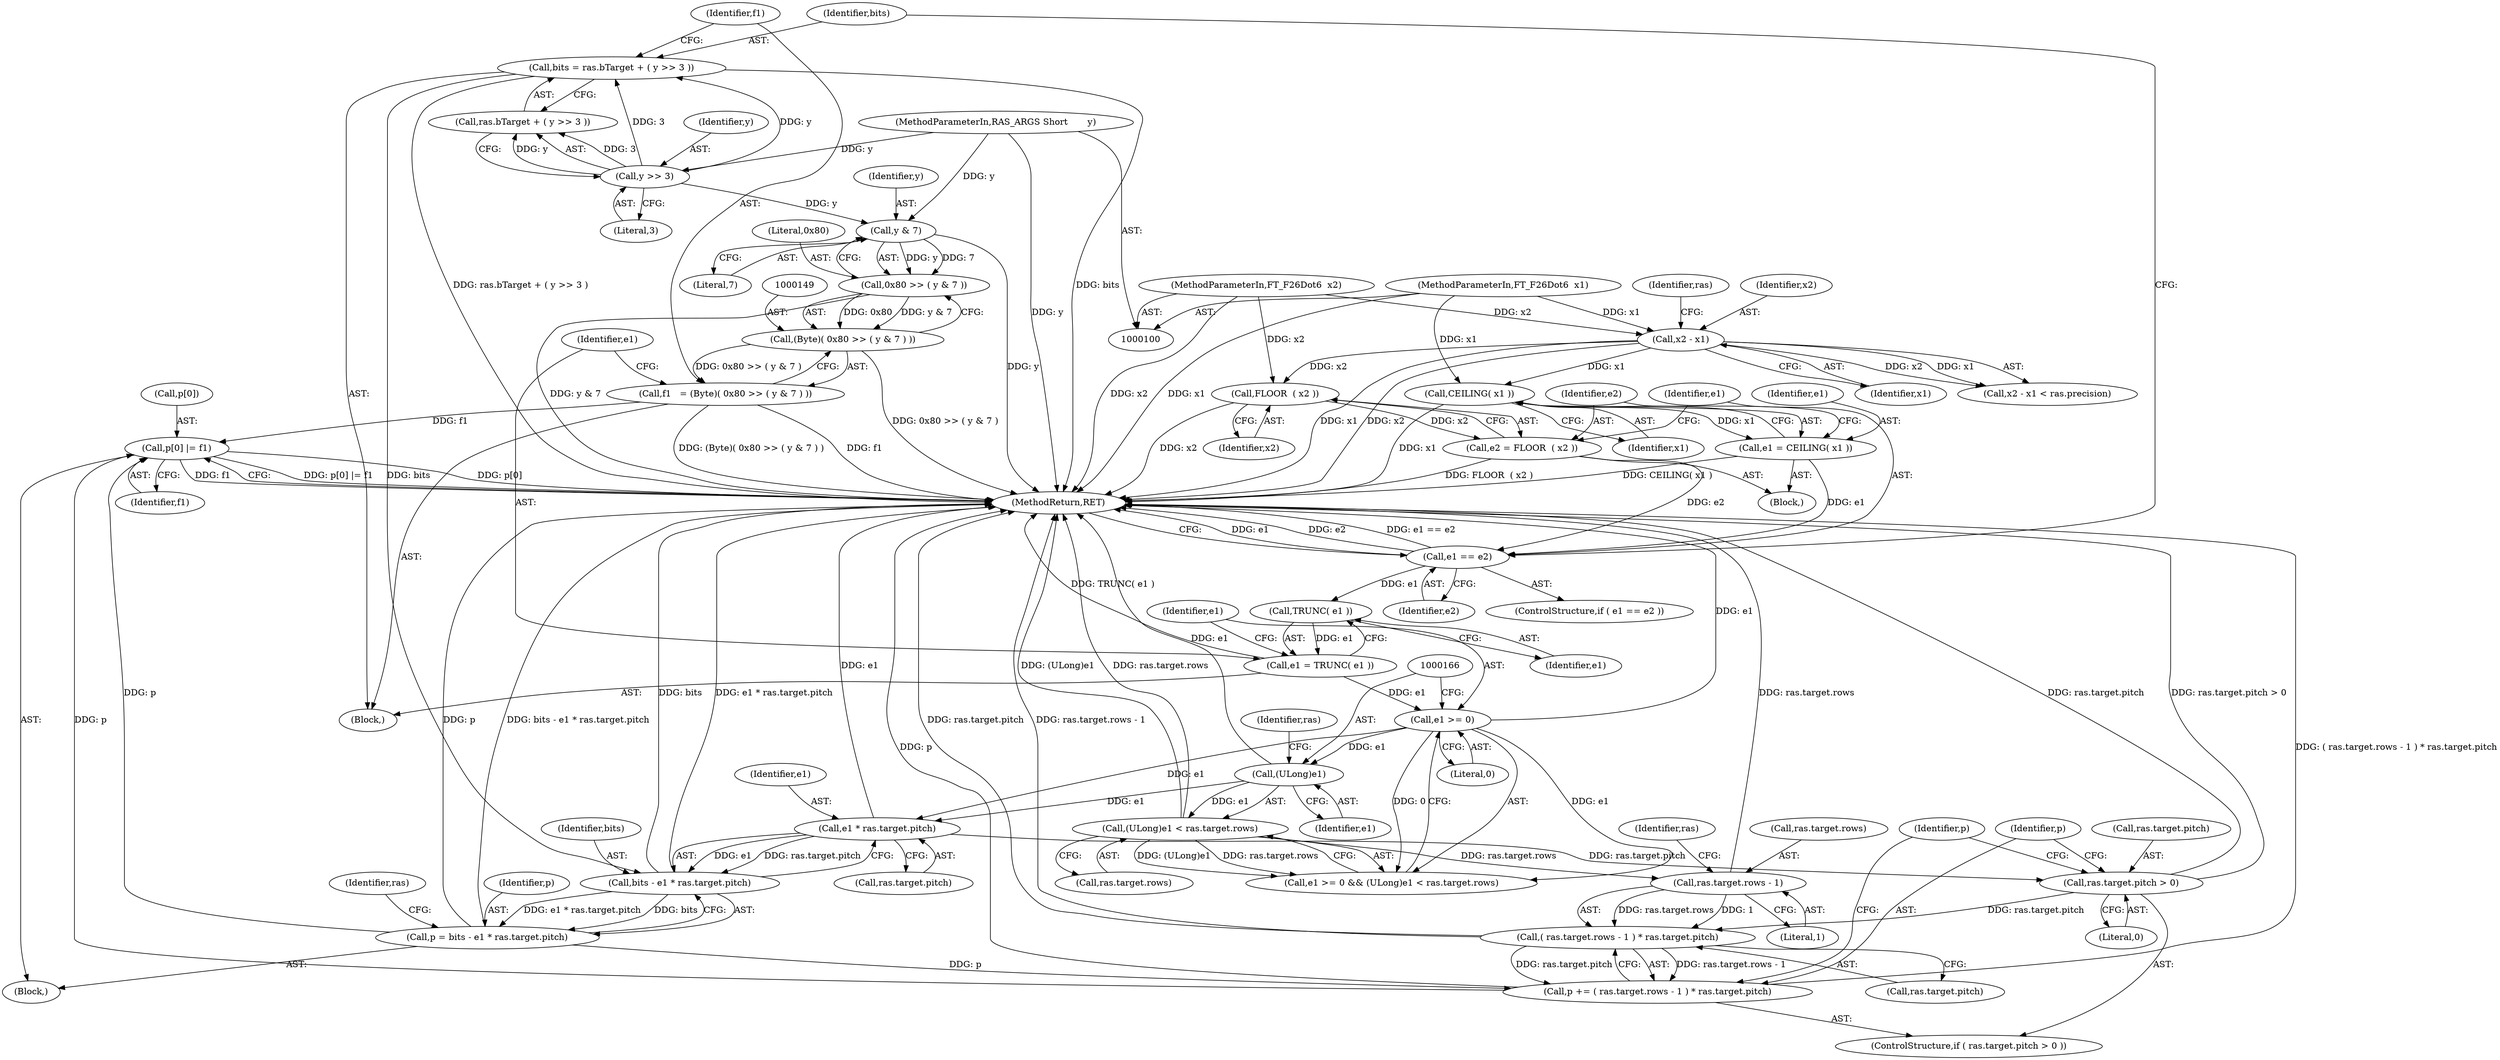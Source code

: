 digraph "0_savannah_b3500af717010137046ec4076d1e1c0641e33727_5@array" {
"1000209" [label="(Call,p[0] |= f1)"];
"1000194" [label="(Call,p += ( ras.target.rows - 1 ) * ras.target.pitch)"];
"1000196" [label="(Call,( ras.target.rows - 1 ) * ras.target.pitch)"];
"1000197" [label="(Call,ras.target.rows - 1)"];
"1000164" [label="(Call,(ULong)e1 < ras.target.rows)"];
"1000165" [label="(Call,(ULong)e1)"];
"1000161" [label="(Call,e1 >= 0)"];
"1000155" [label="(Call,e1 = TRUNC( e1 ))"];
"1000157" [label="(Call,TRUNC( e1 ))"];
"1000131" [label="(Call,e1 == e2)"];
"1000122" [label="(Call,e1 = CEILING( x1 ))"];
"1000124" [label="(Call,CEILING( x1 ))"];
"1000113" [label="(Call,x2 - x1)"];
"1000103" [label="(MethodParameterIn,FT_F26Dot6  x2)"];
"1000102" [label="(MethodParameterIn,FT_F26Dot6  x1)"];
"1000126" [label="(Call,e2 = FLOOR  ( x2 ))"];
"1000128" [label="(Call,FLOOR  ( x2 ))"];
"1000187" [label="(Call,ras.target.pitch > 0)"];
"1000179" [label="(Call,e1 * ras.target.pitch)"];
"1000175" [label="(Call,p = bits - e1 * ras.target.pitch)"];
"1000177" [label="(Call,bits - e1 * ras.target.pitch)"];
"1000137" [label="(Call,bits = ras.bTarget + ( y >> 3 ))"];
"1000143" [label="(Call,y >> 3)"];
"1000101" [label="(MethodParameterIn,RAS_ARGS Short       y)"];
"1000146" [label="(Call,f1   = (Byte)( 0x80 >> ( y & 7 ) ))"];
"1000148" [label="(Call,(Byte)( 0x80 >> ( y & 7 ) ))"];
"1000150" [label="(Call,0x80 >> ( y & 7 ))"];
"1000152" [label="(Call,y & 7)"];
"1000165" [label="(Call,(ULong)e1)"];
"1000197" [label="(Call,ras.target.rows - 1)"];
"1000177" [label="(Call,bits - e1 * ras.target.pitch)"];
"1000146" [label="(Call,f1   = (Byte)( 0x80 >> ( y & 7 ) ))"];
"1000112" [label="(Call,x2 - x1 < ras.precision)"];
"1000164" [label="(Call,(ULong)e1 < ras.target.rows)"];
"1000122" [label="(Call,e1 = CEILING( x1 ))"];
"1000139" [label="(Call,ras.bTarget + ( y >> 3 ))"];
"1000176" [label="(Identifier,p)"];
"1000195" [label="(Identifier,p)"];
"1000113" [label="(Call,x2 - x1)"];
"1000179" [label="(Call,e1 * ras.target.pitch)"];
"1000170" [label="(Identifier,ras)"];
"1000114" [label="(Identifier,x2)"];
"1000145" [label="(Literal,3)"];
"1000194" [label="(Call,p += ( ras.target.rows - 1 ) * ras.target.pitch)"];
"1000126" [label="(Call,e2 = FLOOR  ( x2 ))"];
"1000214" [label="(MethodReturn,RET)"];
"1000180" [label="(Identifier,e1)"];
"1000144" [label="(Identifier,y)"];
"1000101" [label="(MethodParameterIn,RAS_ARGS Short       y)"];
"1000152" [label="(Call,y & 7)"];
"1000206" [label="(Identifier,ras)"];
"1000160" [label="(Call,e1 >= 0 && (ULong)e1 < ras.target.rows)"];
"1000187" [label="(Call,ras.target.pitch > 0)"];
"1000125" [label="(Identifier,x1)"];
"1000173" [label="(Block,)"];
"1000147" [label="(Identifier,f1)"];
"1000213" [label="(Identifier,f1)"];
"1000128" [label="(Call,FLOOR  ( x2 ))"];
"1000148" [label="(Call,(Byte)( 0x80 >> ( y & 7 ) ))"];
"1000158" [label="(Identifier,e1)"];
"1000198" [label="(Call,ras.target.rows)"];
"1000133" [label="(Identifier,e2)"];
"1000209" [label="(Call,p[0] |= f1)"];
"1000154" [label="(Literal,7)"];
"1000203" [label="(Literal,1)"];
"1000186" [label="(ControlStructure,if ( ras.target.pitch > 0 ))"];
"1000103" [label="(MethodParameterIn,FT_F26Dot6  x2)"];
"1000151" [label="(Literal,0x80)"];
"1000210" [label="(Call,p[0])"];
"1000193" [label="(Literal,0)"];
"1000181" [label="(Call,ras.target.pitch)"];
"1000131" [label="(Call,e1 == e2)"];
"1000150" [label="(Call,0x80 >> ( y & 7 ))"];
"1000178" [label="(Identifier,bits)"];
"1000190" [label="(Identifier,ras)"];
"1000138" [label="(Identifier,bits)"];
"1000115" [label="(Identifier,x1)"];
"1000129" [label="(Identifier,x2)"];
"1000167" [label="(Identifier,e1)"];
"1000162" [label="(Identifier,e1)"];
"1000137" [label="(Call,bits = ras.bTarget + ( y >> 3 ))"];
"1000143" [label="(Call,y >> 3)"];
"1000153" [label="(Identifier,y)"];
"1000188" [label="(Call,ras.target.pitch)"];
"1000155" [label="(Call,e1 = TRUNC( e1 ))"];
"1000130" [label="(ControlStructure,if ( e1 == e2 ))"];
"1000204" [label="(Call,ras.target.pitch)"];
"1000123" [label="(Identifier,e1)"];
"1000102" [label="(MethodParameterIn,FT_F26Dot6  x1)"];
"1000161" [label="(Call,e1 >= 0)"];
"1000134" [label="(Block,)"];
"1000157" [label="(Call,TRUNC( e1 ))"];
"1000156" [label="(Identifier,e1)"];
"1000132" [label="(Identifier,e1)"];
"1000196" [label="(Call,( ras.target.rows - 1 ) * ras.target.pitch)"];
"1000127" [label="(Identifier,e2)"];
"1000175" [label="(Call,p = bits - e1 * ras.target.pitch)"];
"1000168" [label="(Call,ras.target.rows)"];
"1000124" [label="(Call,CEILING( x1 ))"];
"1000117" [label="(Identifier,ras)"];
"1000119" [label="(Block,)"];
"1000211" [label="(Identifier,p)"];
"1000163" [label="(Literal,0)"];
"1000209" -> "1000173"  [label="AST: "];
"1000209" -> "1000213"  [label="CFG: "];
"1000210" -> "1000209"  [label="AST: "];
"1000213" -> "1000209"  [label="AST: "];
"1000214" -> "1000209"  [label="CFG: "];
"1000209" -> "1000214"  [label="DDG: p[0] |= f1"];
"1000209" -> "1000214"  [label="DDG: p[0]"];
"1000209" -> "1000214"  [label="DDG: f1"];
"1000194" -> "1000209"  [label="DDG: p"];
"1000175" -> "1000209"  [label="DDG: p"];
"1000146" -> "1000209"  [label="DDG: f1"];
"1000194" -> "1000186"  [label="AST: "];
"1000194" -> "1000196"  [label="CFG: "];
"1000195" -> "1000194"  [label="AST: "];
"1000196" -> "1000194"  [label="AST: "];
"1000211" -> "1000194"  [label="CFG: "];
"1000194" -> "1000214"  [label="DDG: p"];
"1000194" -> "1000214"  [label="DDG: ( ras.target.rows - 1 ) * ras.target.pitch"];
"1000196" -> "1000194"  [label="DDG: ras.target.rows - 1"];
"1000196" -> "1000194"  [label="DDG: ras.target.pitch"];
"1000175" -> "1000194"  [label="DDG: p"];
"1000196" -> "1000204"  [label="CFG: "];
"1000197" -> "1000196"  [label="AST: "];
"1000204" -> "1000196"  [label="AST: "];
"1000196" -> "1000214"  [label="DDG: ras.target.rows - 1"];
"1000196" -> "1000214"  [label="DDG: ras.target.pitch"];
"1000197" -> "1000196"  [label="DDG: ras.target.rows"];
"1000197" -> "1000196"  [label="DDG: 1"];
"1000187" -> "1000196"  [label="DDG: ras.target.pitch"];
"1000197" -> "1000203"  [label="CFG: "];
"1000198" -> "1000197"  [label="AST: "];
"1000203" -> "1000197"  [label="AST: "];
"1000206" -> "1000197"  [label="CFG: "];
"1000197" -> "1000214"  [label="DDG: ras.target.rows"];
"1000164" -> "1000197"  [label="DDG: ras.target.rows"];
"1000164" -> "1000160"  [label="AST: "];
"1000164" -> "1000168"  [label="CFG: "];
"1000165" -> "1000164"  [label="AST: "];
"1000168" -> "1000164"  [label="AST: "];
"1000160" -> "1000164"  [label="CFG: "];
"1000164" -> "1000214"  [label="DDG: ras.target.rows"];
"1000164" -> "1000214"  [label="DDG: (ULong)e1"];
"1000164" -> "1000160"  [label="DDG: (ULong)e1"];
"1000164" -> "1000160"  [label="DDG: ras.target.rows"];
"1000165" -> "1000164"  [label="DDG: e1"];
"1000165" -> "1000167"  [label="CFG: "];
"1000166" -> "1000165"  [label="AST: "];
"1000167" -> "1000165"  [label="AST: "];
"1000170" -> "1000165"  [label="CFG: "];
"1000165" -> "1000214"  [label="DDG: e1"];
"1000161" -> "1000165"  [label="DDG: e1"];
"1000165" -> "1000179"  [label="DDG: e1"];
"1000161" -> "1000160"  [label="AST: "];
"1000161" -> "1000163"  [label="CFG: "];
"1000162" -> "1000161"  [label="AST: "];
"1000163" -> "1000161"  [label="AST: "];
"1000166" -> "1000161"  [label="CFG: "];
"1000160" -> "1000161"  [label="CFG: "];
"1000161" -> "1000214"  [label="DDG: e1"];
"1000161" -> "1000160"  [label="DDG: e1"];
"1000161" -> "1000160"  [label="DDG: 0"];
"1000155" -> "1000161"  [label="DDG: e1"];
"1000161" -> "1000179"  [label="DDG: e1"];
"1000155" -> "1000134"  [label="AST: "];
"1000155" -> "1000157"  [label="CFG: "];
"1000156" -> "1000155"  [label="AST: "];
"1000157" -> "1000155"  [label="AST: "];
"1000162" -> "1000155"  [label="CFG: "];
"1000155" -> "1000214"  [label="DDG: TRUNC( e1 )"];
"1000157" -> "1000155"  [label="DDG: e1"];
"1000157" -> "1000158"  [label="CFG: "];
"1000158" -> "1000157"  [label="AST: "];
"1000131" -> "1000157"  [label="DDG: e1"];
"1000131" -> "1000130"  [label="AST: "];
"1000131" -> "1000133"  [label="CFG: "];
"1000132" -> "1000131"  [label="AST: "];
"1000133" -> "1000131"  [label="AST: "];
"1000138" -> "1000131"  [label="CFG: "];
"1000214" -> "1000131"  [label="CFG: "];
"1000131" -> "1000214"  [label="DDG: e1"];
"1000131" -> "1000214"  [label="DDG: e2"];
"1000131" -> "1000214"  [label="DDG: e1 == e2"];
"1000122" -> "1000131"  [label="DDG: e1"];
"1000126" -> "1000131"  [label="DDG: e2"];
"1000122" -> "1000119"  [label="AST: "];
"1000122" -> "1000124"  [label="CFG: "];
"1000123" -> "1000122"  [label="AST: "];
"1000124" -> "1000122"  [label="AST: "];
"1000127" -> "1000122"  [label="CFG: "];
"1000122" -> "1000214"  [label="DDG: CEILING( x1 )"];
"1000124" -> "1000122"  [label="DDG: x1"];
"1000124" -> "1000125"  [label="CFG: "];
"1000125" -> "1000124"  [label="AST: "];
"1000124" -> "1000214"  [label="DDG: x1"];
"1000113" -> "1000124"  [label="DDG: x1"];
"1000102" -> "1000124"  [label="DDG: x1"];
"1000113" -> "1000112"  [label="AST: "];
"1000113" -> "1000115"  [label="CFG: "];
"1000114" -> "1000113"  [label="AST: "];
"1000115" -> "1000113"  [label="AST: "];
"1000117" -> "1000113"  [label="CFG: "];
"1000113" -> "1000214"  [label="DDG: x2"];
"1000113" -> "1000214"  [label="DDG: x1"];
"1000113" -> "1000112"  [label="DDG: x2"];
"1000113" -> "1000112"  [label="DDG: x1"];
"1000103" -> "1000113"  [label="DDG: x2"];
"1000102" -> "1000113"  [label="DDG: x1"];
"1000113" -> "1000128"  [label="DDG: x2"];
"1000103" -> "1000100"  [label="AST: "];
"1000103" -> "1000214"  [label="DDG: x2"];
"1000103" -> "1000128"  [label="DDG: x2"];
"1000102" -> "1000100"  [label="AST: "];
"1000102" -> "1000214"  [label="DDG: x1"];
"1000126" -> "1000119"  [label="AST: "];
"1000126" -> "1000128"  [label="CFG: "];
"1000127" -> "1000126"  [label="AST: "];
"1000128" -> "1000126"  [label="AST: "];
"1000132" -> "1000126"  [label="CFG: "];
"1000126" -> "1000214"  [label="DDG: FLOOR  ( x2 )"];
"1000128" -> "1000126"  [label="DDG: x2"];
"1000128" -> "1000129"  [label="CFG: "];
"1000129" -> "1000128"  [label="AST: "];
"1000128" -> "1000214"  [label="DDG: x2"];
"1000187" -> "1000186"  [label="AST: "];
"1000187" -> "1000193"  [label="CFG: "];
"1000188" -> "1000187"  [label="AST: "];
"1000193" -> "1000187"  [label="AST: "];
"1000195" -> "1000187"  [label="CFG: "];
"1000211" -> "1000187"  [label="CFG: "];
"1000187" -> "1000214"  [label="DDG: ras.target.pitch > 0"];
"1000187" -> "1000214"  [label="DDG: ras.target.pitch"];
"1000179" -> "1000187"  [label="DDG: ras.target.pitch"];
"1000179" -> "1000177"  [label="AST: "];
"1000179" -> "1000181"  [label="CFG: "];
"1000180" -> "1000179"  [label="AST: "];
"1000181" -> "1000179"  [label="AST: "];
"1000177" -> "1000179"  [label="CFG: "];
"1000179" -> "1000214"  [label="DDG: e1"];
"1000179" -> "1000177"  [label="DDG: e1"];
"1000179" -> "1000177"  [label="DDG: ras.target.pitch"];
"1000175" -> "1000173"  [label="AST: "];
"1000175" -> "1000177"  [label="CFG: "];
"1000176" -> "1000175"  [label="AST: "];
"1000177" -> "1000175"  [label="AST: "];
"1000190" -> "1000175"  [label="CFG: "];
"1000175" -> "1000214"  [label="DDG: p"];
"1000175" -> "1000214"  [label="DDG: bits - e1 * ras.target.pitch"];
"1000177" -> "1000175"  [label="DDG: bits"];
"1000177" -> "1000175"  [label="DDG: e1 * ras.target.pitch"];
"1000178" -> "1000177"  [label="AST: "];
"1000177" -> "1000214"  [label="DDG: bits"];
"1000177" -> "1000214"  [label="DDG: e1 * ras.target.pitch"];
"1000137" -> "1000177"  [label="DDG: bits"];
"1000137" -> "1000134"  [label="AST: "];
"1000137" -> "1000139"  [label="CFG: "];
"1000138" -> "1000137"  [label="AST: "];
"1000139" -> "1000137"  [label="AST: "];
"1000147" -> "1000137"  [label="CFG: "];
"1000137" -> "1000214"  [label="DDG: ras.bTarget + ( y >> 3 )"];
"1000137" -> "1000214"  [label="DDG: bits"];
"1000143" -> "1000137"  [label="DDG: y"];
"1000143" -> "1000137"  [label="DDG: 3"];
"1000143" -> "1000139"  [label="AST: "];
"1000143" -> "1000145"  [label="CFG: "];
"1000144" -> "1000143"  [label="AST: "];
"1000145" -> "1000143"  [label="AST: "];
"1000139" -> "1000143"  [label="CFG: "];
"1000143" -> "1000139"  [label="DDG: y"];
"1000143" -> "1000139"  [label="DDG: 3"];
"1000101" -> "1000143"  [label="DDG: y"];
"1000143" -> "1000152"  [label="DDG: y"];
"1000101" -> "1000100"  [label="AST: "];
"1000101" -> "1000214"  [label="DDG: y"];
"1000101" -> "1000152"  [label="DDG: y"];
"1000146" -> "1000134"  [label="AST: "];
"1000146" -> "1000148"  [label="CFG: "];
"1000147" -> "1000146"  [label="AST: "];
"1000148" -> "1000146"  [label="AST: "];
"1000156" -> "1000146"  [label="CFG: "];
"1000146" -> "1000214"  [label="DDG: (Byte)( 0x80 >> ( y & 7 ) )"];
"1000146" -> "1000214"  [label="DDG: f1"];
"1000148" -> "1000146"  [label="DDG: 0x80 >> ( y & 7 )"];
"1000148" -> "1000150"  [label="CFG: "];
"1000149" -> "1000148"  [label="AST: "];
"1000150" -> "1000148"  [label="AST: "];
"1000148" -> "1000214"  [label="DDG: 0x80 >> ( y & 7 )"];
"1000150" -> "1000148"  [label="DDG: 0x80"];
"1000150" -> "1000148"  [label="DDG: y & 7"];
"1000150" -> "1000152"  [label="CFG: "];
"1000151" -> "1000150"  [label="AST: "];
"1000152" -> "1000150"  [label="AST: "];
"1000150" -> "1000214"  [label="DDG: y & 7"];
"1000152" -> "1000150"  [label="DDG: y"];
"1000152" -> "1000150"  [label="DDG: 7"];
"1000152" -> "1000154"  [label="CFG: "];
"1000153" -> "1000152"  [label="AST: "];
"1000154" -> "1000152"  [label="AST: "];
"1000152" -> "1000214"  [label="DDG: y"];
}
